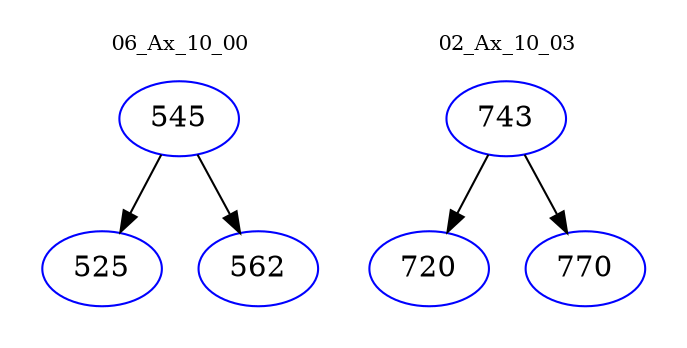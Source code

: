 digraph{
subgraph cluster_0 {
color = white
label = "06_Ax_10_00";
fontsize=10;
T0_545 [label="545", color="blue"]
T0_545 -> T0_525 [color="black"]
T0_525 [label="525", color="blue"]
T0_545 -> T0_562 [color="black"]
T0_562 [label="562", color="blue"]
}
subgraph cluster_1 {
color = white
label = "02_Ax_10_03";
fontsize=10;
T1_743 [label="743", color="blue"]
T1_743 -> T1_720 [color="black"]
T1_720 [label="720", color="blue"]
T1_743 -> T1_770 [color="black"]
T1_770 [label="770", color="blue"]
}
}
